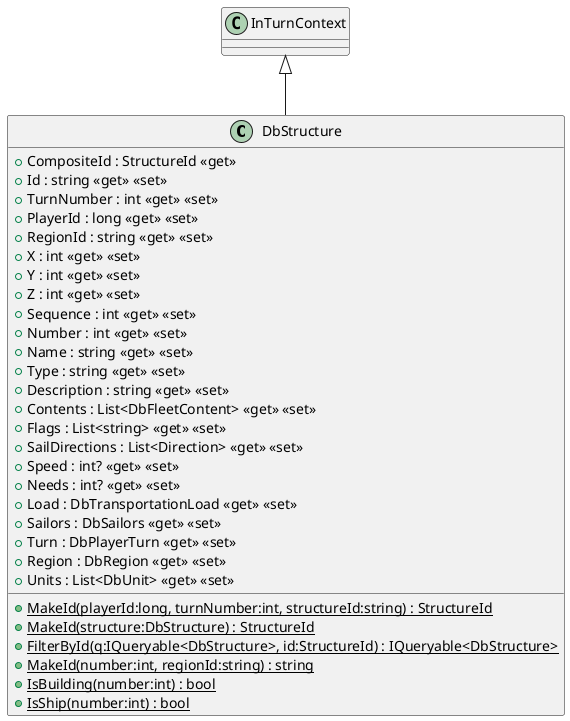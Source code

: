 @startuml
class DbStructure {
    + CompositeId : StructureId <<get>>
    + {static} MakeId(playerId:long, turnNumber:int, structureId:string) : StructureId
    + {static} MakeId(structure:DbStructure) : StructureId
    + {static} FilterById(q:IQueryable<DbStructure>, id:StructureId) : IQueryable<DbStructure>
    + Id : string <<get>> <<set>>
    + {static} MakeId(number:int, regionId:string) : string
    + {static} IsBuilding(number:int) : bool
    + {static} IsShip(number:int) : bool
    + TurnNumber : int <<get>> <<set>>
    + PlayerId : long <<get>> <<set>>
    + RegionId : string <<get>> <<set>>
    + X : int <<get>> <<set>>
    + Y : int <<get>> <<set>>
    + Z : int <<get>> <<set>>
    + Sequence : int <<get>> <<set>>
    + Number : int <<get>> <<set>>
    + Name : string <<get>> <<set>>
    + Type : string <<get>> <<set>>
    + Description : string <<get>> <<set>>
    + Contents : List<DbFleetContent> <<get>> <<set>>
    + Flags : List<string> <<get>> <<set>>
    + SailDirections : List<Direction> <<get>> <<set>>
    + Speed : int? <<get>> <<set>>
    + Needs : int? <<get>> <<set>>
    + Load : DbTransportationLoad <<get>> <<set>>
    + Sailors : DbSailors <<get>> <<set>>
    + Turn : DbPlayerTurn <<get>> <<set>>
    + Region : DbRegion <<get>> <<set>>
    + Units : List<DbUnit> <<get>> <<set>>
}
InTurnContext <|-- DbStructure
@enduml
